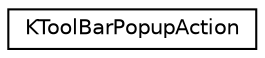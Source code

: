 digraph "Graphical Class Hierarchy"
{
  edge [fontname="Helvetica",fontsize="10",labelfontname="Helvetica",labelfontsize="10"];
  node [fontname="Helvetica",fontsize="10",shape=record];
  rankdir="LR";
  Node0 [label="KToolBarPopupAction",height=0.2,width=0.4,color="black", fillcolor="white", style="filled",URL="$classKToolBarPopupAction.html",tooltip="This action is a normal action everywhere, except in a toolbar where it also has a popupmenu (optiona..."];
}
